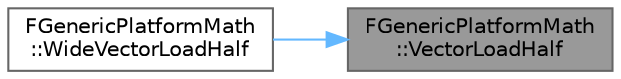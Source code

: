 digraph "FGenericPlatformMath::VectorLoadHalf"
{
 // INTERACTIVE_SVG=YES
 // LATEX_PDF_SIZE
  bgcolor="transparent";
  edge [fontname=Helvetica,fontsize=10,labelfontname=Helvetica,labelfontsize=10];
  node [fontname=Helvetica,fontsize=10,shape=box,height=0.2,width=0.4];
  rankdir="RL";
  Node1 [id="Node000001",label="FGenericPlatformMath\l::VectorLoadHalf",height=0.2,width=0.4,color="gray40", fillcolor="grey60", style="filled", fontcolor="black",tooltip=" "];
  Node1 -> Node2 [id="edge1_Node000001_Node000002",dir="back",color="steelblue1",style="solid",tooltip=" "];
  Node2 [id="Node000002",label="FGenericPlatformMath\l::WideVectorLoadHalf",height=0.2,width=0.4,color="grey40", fillcolor="white", style="filled",URL="$dd/d7b/structFGenericPlatformMath.html#a40393c6d22b868d1b193e3cad4411e63",tooltip=" "];
}
